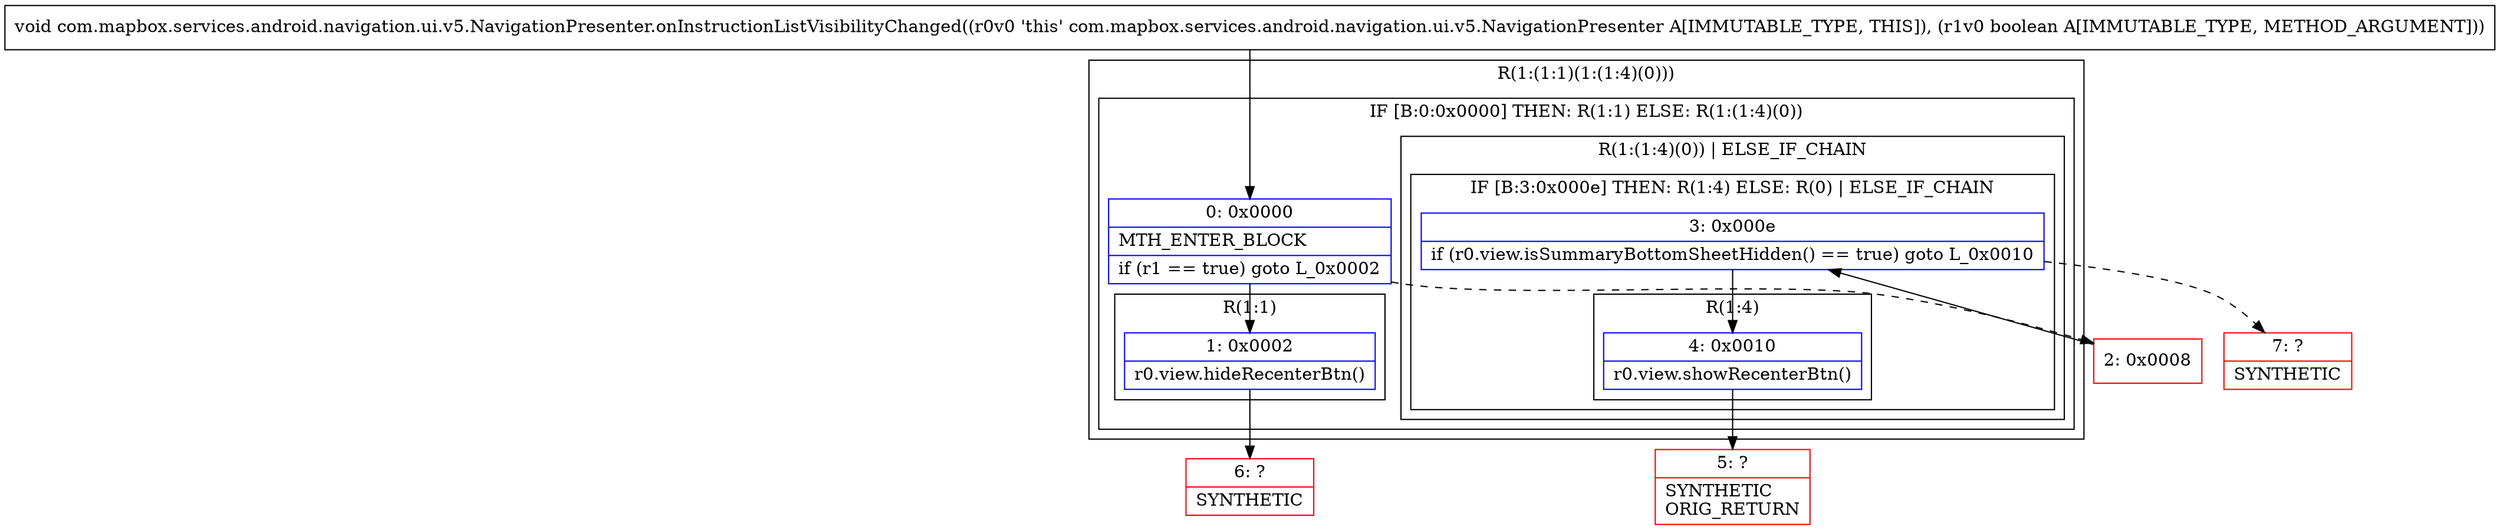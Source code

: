 digraph "CFG forcom.mapbox.services.android.navigation.ui.v5.NavigationPresenter.onInstructionListVisibilityChanged(Z)V" {
subgraph cluster_Region_1390942631 {
label = "R(1:(1:1)(1:(1:4)(0)))";
node [shape=record,color=blue];
subgraph cluster_IfRegion_973481498 {
label = "IF [B:0:0x0000] THEN: R(1:1) ELSE: R(1:(1:4)(0))";
node [shape=record,color=blue];
Node_0 [shape=record,label="{0\:\ 0x0000|MTH_ENTER_BLOCK\l|if (r1 == true) goto L_0x0002\l}"];
subgraph cluster_Region_1816361483 {
label = "R(1:1)";
node [shape=record,color=blue];
Node_1 [shape=record,label="{1\:\ 0x0002|r0.view.hideRecenterBtn()\l}"];
}
subgraph cluster_Region_1948510835 {
label = "R(1:(1:4)(0)) | ELSE_IF_CHAIN\l";
node [shape=record,color=blue];
subgraph cluster_IfRegion_1712648305 {
label = "IF [B:3:0x000e] THEN: R(1:4) ELSE: R(0) | ELSE_IF_CHAIN\l";
node [shape=record,color=blue];
Node_3 [shape=record,label="{3\:\ 0x000e|if (r0.view.isSummaryBottomSheetHidden() == true) goto L_0x0010\l}"];
subgraph cluster_Region_1839803487 {
label = "R(1:4)";
node [shape=record,color=blue];
Node_4 [shape=record,label="{4\:\ 0x0010|r0.view.showRecenterBtn()\l}"];
}
subgraph cluster_Region_449679555 {
label = "R(0)";
node [shape=record,color=blue];
}
}
}
}
}
Node_2 [shape=record,color=red,label="{2\:\ 0x0008}"];
Node_5 [shape=record,color=red,label="{5\:\ ?|SYNTHETIC\lORIG_RETURN\l}"];
Node_6 [shape=record,color=red,label="{6\:\ ?|SYNTHETIC\l}"];
Node_7 [shape=record,color=red,label="{7\:\ ?|SYNTHETIC\l}"];
MethodNode[shape=record,label="{void com.mapbox.services.android.navigation.ui.v5.NavigationPresenter.onInstructionListVisibilityChanged((r0v0 'this' com.mapbox.services.android.navigation.ui.v5.NavigationPresenter A[IMMUTABLE_TYPE, THIS]), (r1v0 boolean A[IMMUTABLE_TYPE, METHOD_ARGUMENT])) }"];
MethodNode -> Node_0;
Node_0 -> Node_1;
Node_0 -> Node_2[style=dashed];
Node_1 -> Node_6;
Node_3 -> Node_4;
Node_3 -> Node_7[style=dashed];
Node_4 -> Node_5;
Node_2 -> Node_3;
}

